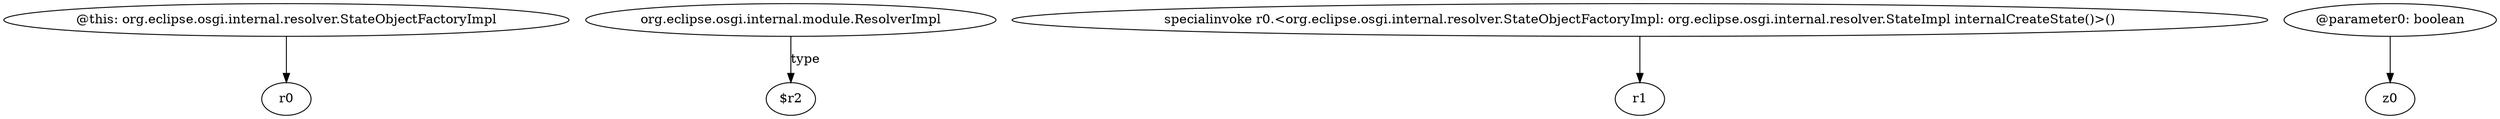 digraph g {
0[label="@this: org.eclipse.osgi.internal.resolver.StateObjectFactoryImpl"]
1[label="r0"]
0->1[label=""]
2[label="org.eclipse.osgi.internal.module.ResolverImpl"]
3[label="$r2"]
2->3[label="type"]
4[label="specialinvoke r0.<org.eclipse.osgi.internal.resolver.StateObjectFactoryImpl: org.eclipse.osgi.internal.resolver.StateImpl internalCreateState()>()"]
5[label="r1"]
4->5[label=""]
6[label="@parameter0: boolean"]
7[label="z0"]
6->7[label=""]
}